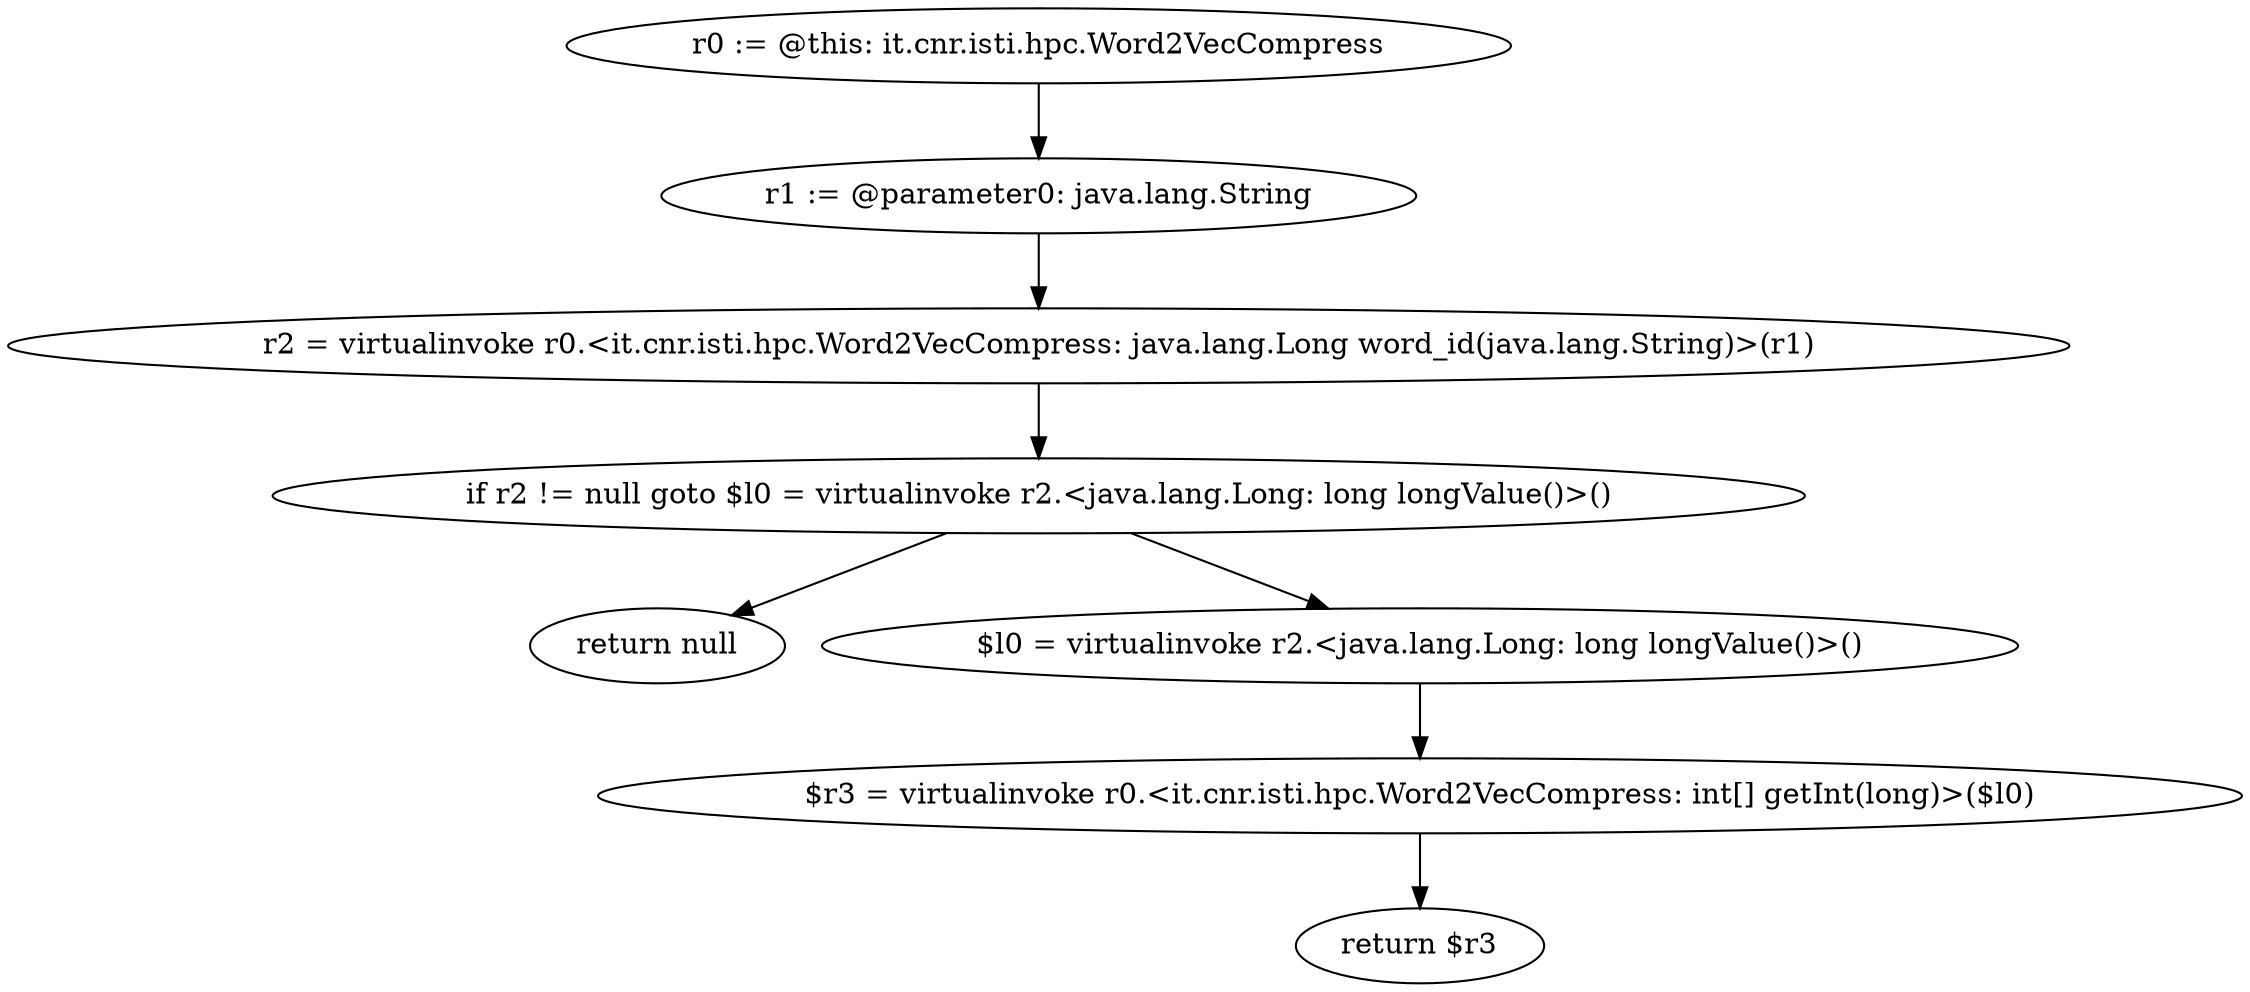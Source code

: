 digraph "unitGraph" {
    "r0 := @this: it.cnr.isti.hpc.Word2VecCompress"
    "r1 := @parameter0: java.lang.String"
    "r2 = virtualinvoke r0.<it.cnr.isti.hpc.Word2VecCompress: java.lang.Long word_id(java.lang.String)>(r1)"
    "if r2 != null goto $l0 = virtualinvoke r2.<java.lang.Long: long longValue()>()"
    "return null"
    "$l0 = virtualinvoke r2.<java.lang.Long: long longValue()>()"
    "$r3 = virtualinvoke r0.<it.cnr.isti.hpc.Word2VecCompress: int[] getInt(long)>($l0)"
    "return $r3"
    "r0 := @this: it.cnr.isti.hpc.Word2VecCompress"->"r1 := @parameter0: java.lang.String";
    "r1 := @parameter0: java.lang.String"->"r2 = virtualinvoke r0.<it.cnr.isti.hpc.Word2VecCompress: java.lang.Long word_id(java.lang.String)>(r1)";
    "r2 = virtualinvoke r0.<it.cnr.isti.hpc.Word2VecCompress: java.lang.Long word_id(java.lang.String)>(r1)"->"if r2 != null goto $l0 = virtualinvoke r2.<java.lang.Long: long longValue()>()";
    "if r2 != null goto $l0 = virtualinvoke r2.<java.lang.Long: long longValue()>()"->"return null";
    "if r2 != null goto $l0 = virtualinvoke r2.<java.lang.Long: long longValue()>()"->"$l0 = virtualinvoke r2.<java.lang.Long: long longValue()>()";
    "$l0 = virtualinvoke r2.<java.lang.Long: long longValue()>()"->"$r3 = virtualinvoke r0.<it.cnr.isti.hpc.Word2VecCompress: int[] getInt(long)>($l0)";
    "$r3 = virtualinvoke r0.<it.cnr.isti.hpc.Word2VecCompress: int[] getInt(long)>($l0)"->"return $r3";
}
